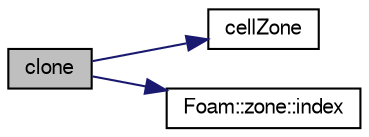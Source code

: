 digraph "clone"
{
  bgcolor="transparent";
  edge [fontname="FreeSans",fontsize="10",labelfontname="FreeSans",labelfontsize="10"];
  node [fontname="FreeSans",fontsize="10",shape=record];
  rankdir="LR";
  Node1 [label="clone",height=0.2,width=0.4,color="black", fillcolor="grey75", style="filled" fontcolor="black"];
  Node1 -> Node2 [color="midnightblue",fontsize="10",style="solid",fontname="FreeSans"];
  Node2 [label="cellZone",height=0.2,width=0.4,color="black",URL="$a00232.html#a065dd8b7f8b509e67046206bc17725f4",tooltip="Disallow default bitwise copy construct. "];
  Node1 -> Node3 [color="midnightblue",fontsize="10",style="solid",fontname="FreeSans"];
  Node3 [label="Foam::zone::index",height=0.2,width=0.4,color="black",URL="$a02822.html#a7d1e8acadb27bd2b4e61457d47b71b6f",tooltip="Return the index of this zone in zone list. "];
}
